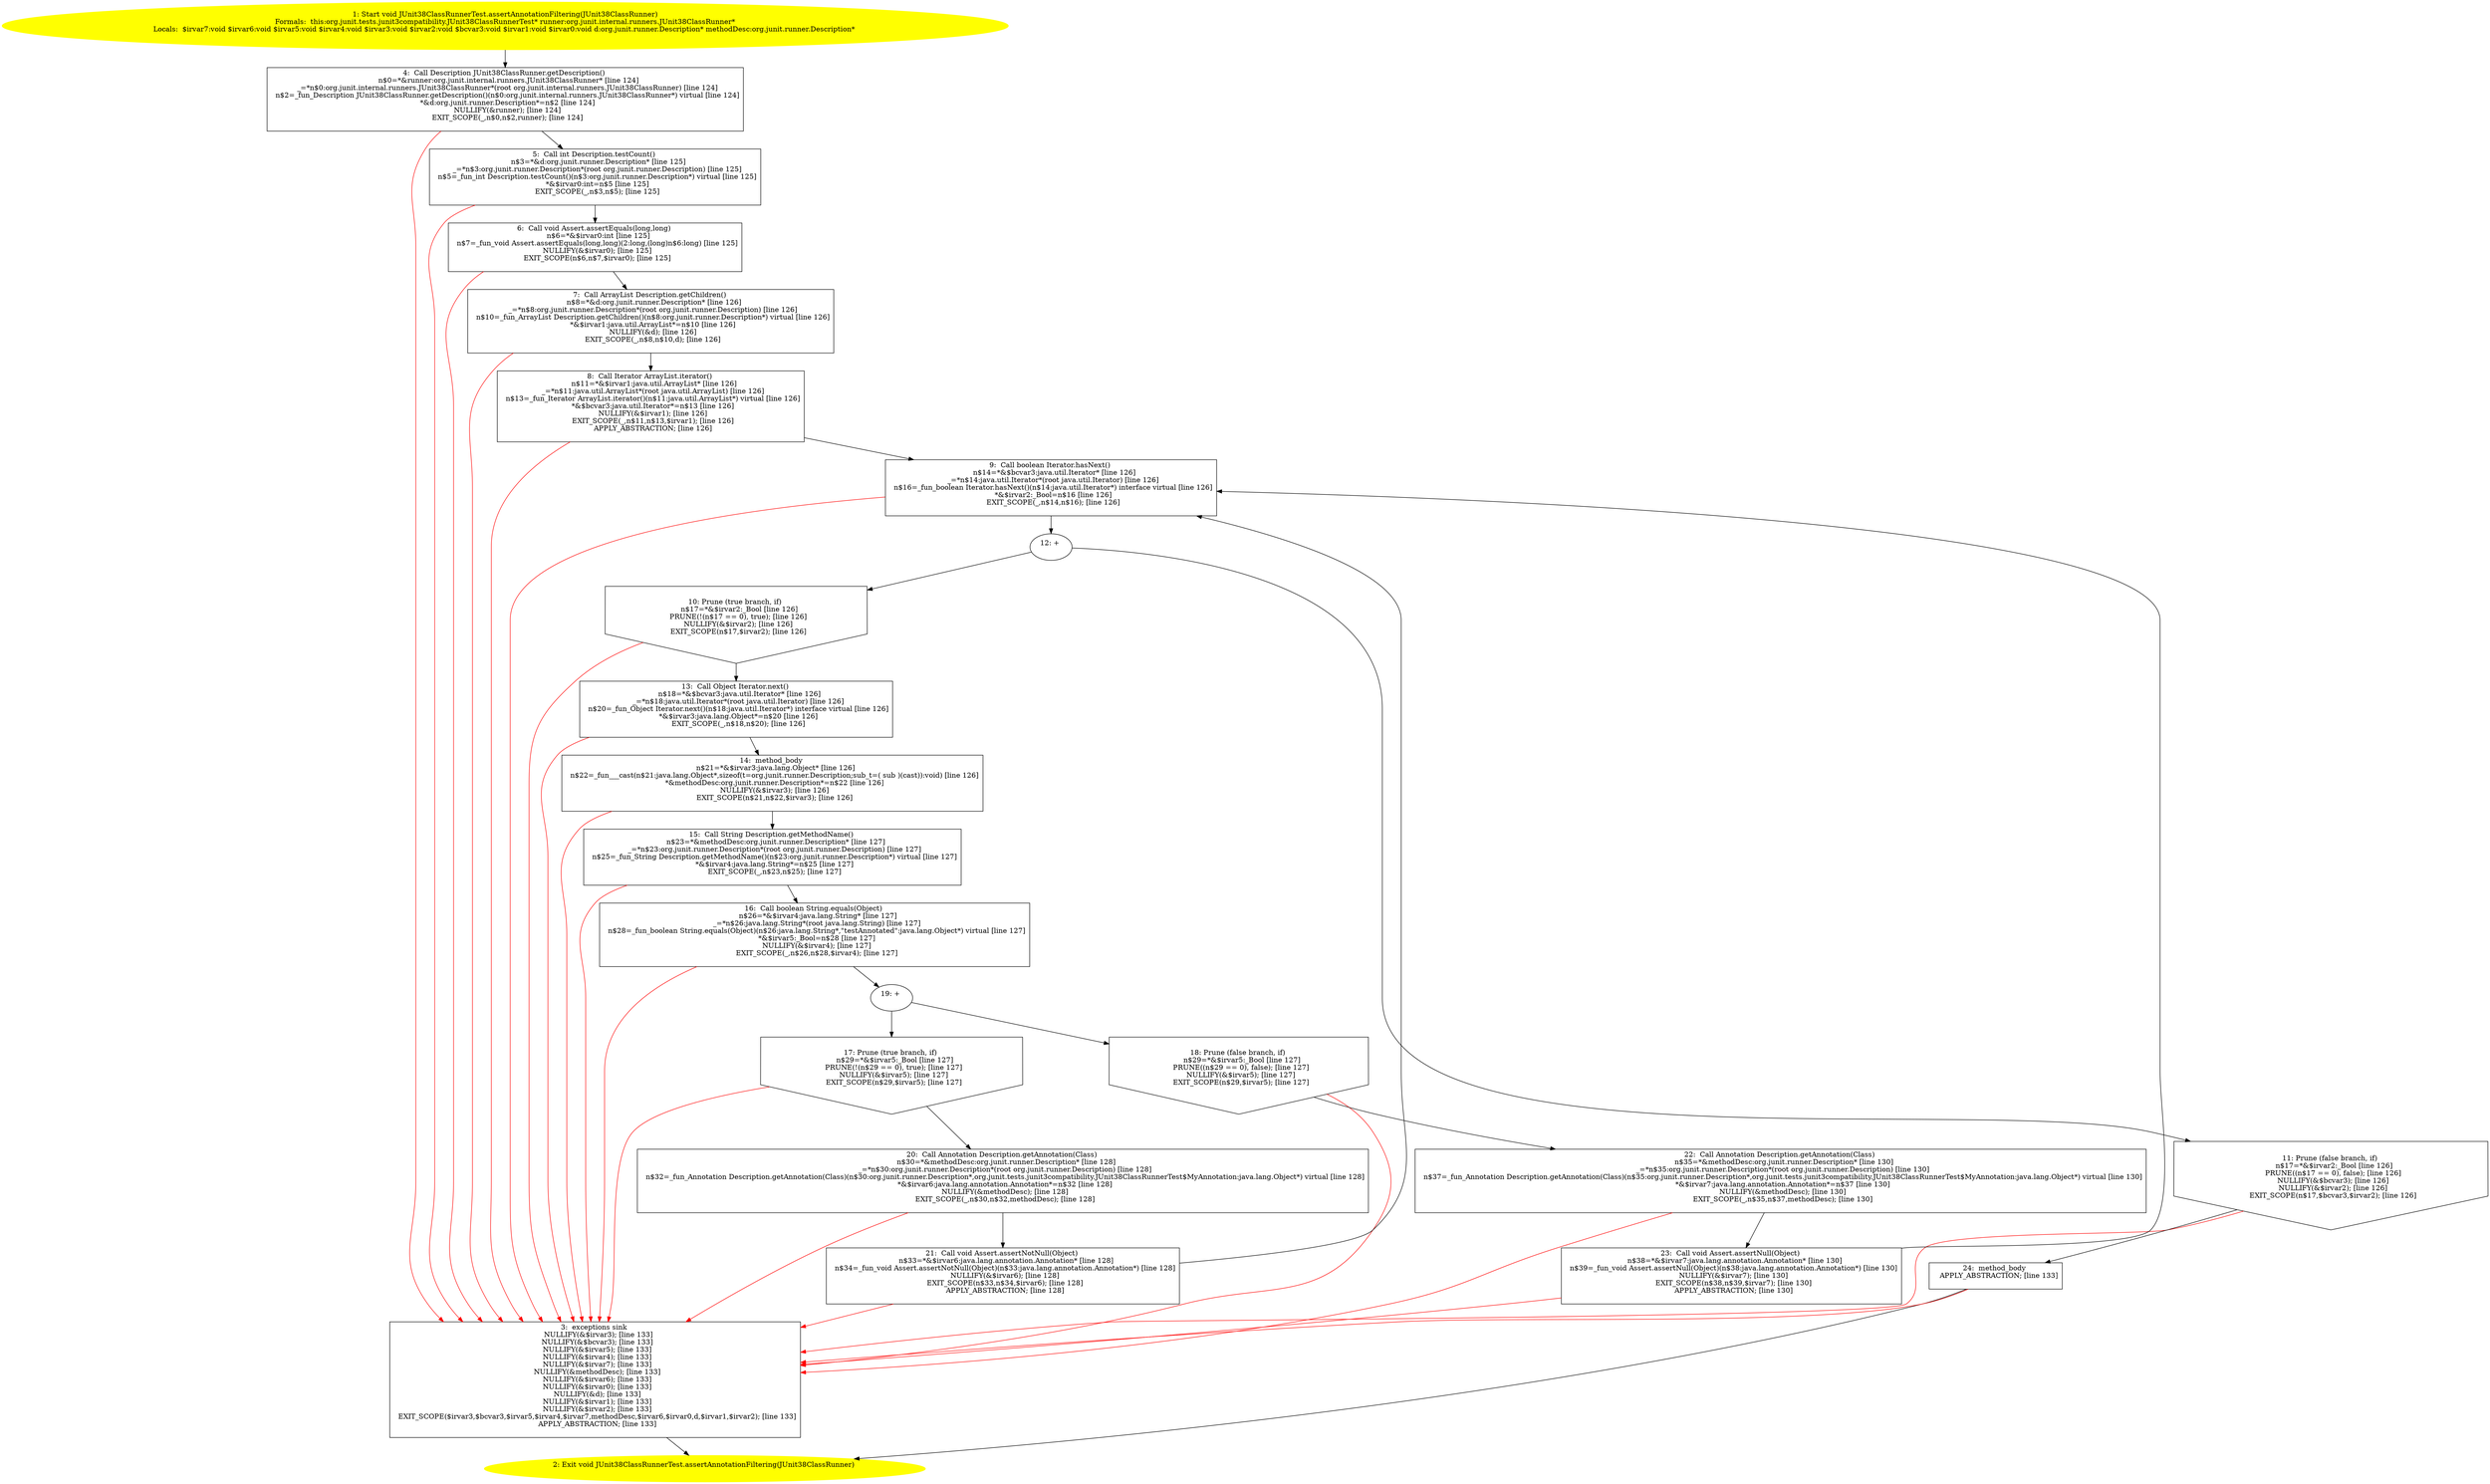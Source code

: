 /* @generated */
digraph cfg {
"org.junit.tests.junit3compatibility.JUnit38ClassRunnerTest.assertAnnotationFiltering(org.junit.inter.b2158b0809b2c3e3f54146107e4ec767_1" [label="1: Start void JUnit38ClassRunnerTest.assertAnnotationFiltering(JUnit38ClassRunner)\nFormals:  this:org.junit.tests.junit3compatibility.JUnit38ClassRunnerTest* runner:org.junit.internal.runners.JUnit38ClassRunner*\nLocals:  $irvar7:void $irvar6:void $irvar5:void $irvar4:void $irvar3:void $irvar2:void $bcvar3:void $irvar1:void $irvar0:void d:org.junit.runner.Description* methodDesc:org.junit.runner.Description* \n  " color=yellow style=filled]
	

	 "org.junit.tests.junit3compatibility.JUnit38ClassRunnerTest.assertAnnotationFiltering(org.junit.inter.b2158b0809b2c3e3f54146107e4ec767_1" -> "org.junit.tests.junit3compatibility.JUnit38ClassRunnerTest.assertAnnotationFiltering(org.junit.inter.b2158b0809b2c3e3f54146107e4ec767_4" ;
"org.junit.tests.junit3compatibility.JUnit38ClassRunnerTest.assertAnnotationFiltering(org.junit.inter.b2158b0809b2c3e3f54146107e4ec767_2" [label="2: Exit void JUnit38ClassRunnerTest.assertAnnotationFiltering(JUnit38ClassRunner) \n  " color=yellow style=filled]
	

"org.junit.tests.junit3compatibility.JUnit38ClassRunnerTest.assertAnnotationFiltering(org.junit.inter.b2158b0809b2c3e3f54146107e4ec767_3" [label="3:  exceptions sink \n   NULLIFY(&$irvar3); [line 133]\n  NULLIFY(&$bcvar3); [line 133]\n  NULLIFY(&$irvar5); [line 133]\n  NULLIFY(&$irvar4); [line 133]\n  NULLIFY(&$irvar7); [line 133]\n  NULLIFY(&methodDesc); [line 133]\n  NULLIFY(&$irvar6); [line 133]\n  NULLIFY(&$irvar0); [line 133]\n  NULLIFY(&d); [line 133]\n  NULLIFY(&$irvar1); [line 133]\n  NULLIFY(&$irvar2); [line 133]\n  EXIT_SCOPE($irvar3,$bcvar3,$irvar5,$irvar4,$irvar7,methodDesc,$irvar6,$irvar0,d,$irvar1,$irvar2); [line 133]\n  APPLY_ABSTRACTION; [line 133]\n " shape="box"]
	

	 "org.junit.tests.junit3compatibility.JUnit38ClassRunnerTest.assertAnnotationFiltering(org.junit.inter.b2158b0809b2c3e3f54146107e4ec767_3" -> "org.junit.tests.junit3compatibility.JUnit38ClassRunnerTest.assertAnnotationFiltering(org.junit.inter.b2158b0809b2c3e3f54146107e4ec767_2" ;
"org.junit.tests.junit3compatibility.JUnit38ClassRunnerTest.assertAnnotationFiltering(org.junit.inter.b2158b0809b2c3e3f54146107e4ec767_4" [label="4:  Call Description JUnit38ClassRunner.getDescription() \n   n$0=*&runner:org.junit.internal.runners.JUnit38ClassRunner* [line 124]\n  _=*n$0:org.junit.internal.runners.JUnit38ClassRunner*(root org.junit.internal.runners.JUnit38ClassRunner) [line 124]\n  n$2=_fun_Description JUnit38ClassRunner.getDescription()(n$0:org.junit.internal.runners.JUnit38ClassRunner*) virtual [line 124]\n  *&d:org.junit.runner.Description*=n$2 [line 124]\n  NULLIFY(&runner); [line 124]\n  EXIT_SCOPE(_,n$0,n$2,runner); [line 124]\n " shape="box"]
	

	 "org.junit.tests.junit3compatibility.JUnit38ClassRunnerTest.assertAnnotationFiltering(org.junit.inter.b2158b0809b2c3e3f54146107e4ec767_4" -> "org.junit.tests.junit3compatibility.JUnit38ClassRunnerTest.assertAnnotationFiltering(org.junit.inter.b2158b0809b2c3e3f54146107e4ec767_5" ;
	 "org.junit.tests.junit3compatibility.JUnit38ClassRunnerTest.assertAnnotationFiltering(org.junit.inter.b2158b0809b2c3e3f54146107e4ec767_4" -> "org.junit.tests.junit3compatibility.JUnit38ClassRunnerTest.assertAnnotationFiltering(org.junit.inter.b2158b0809b2c3e3f54146107e4ec767_3" [color="red" ];
"org.junit.tests.junit3compatibility.JUnit38ClassRunnerTest.assertAnnotationFiltering(org.junit.inter.b2158b0809b2c3e3f54146107e4ec767_5" [label="5:  Call int Description.testCount() \n   n$3=*&d:org.junit.runner.Description* [line 125]\n  _=*n$3:org.junit.runner.Description*(root org.junit.runner.Description) [line 125]\n  n$5=_fun_int Description.testCount()(n$3:org.junit.runner.Description*) virtual [line 125]\n  *&$irvar0:int=n$5 [line 125]\n  EXIT_SCOPE(_,n$3,n$5); [line 125]\n " shape="box"]
	

	 "org.junit.tests.junit3compatibility.JUnit38ClassRunnerTest.assertAnnotationFiltering(org.junit.inter.b2158b0809b2c3e3f54146107e4ec767_5" -> "org.junit.tests.junit3compatibility.JUnit38ClassRunnerTest.assertAnnotationFiltering(org.junit.inter.b2158b0809b2c3e3f54146107e4ec767_6" ;
	 "org.junit.tests.junit3compatibility.JUnit38ClassRunnerTest.assertAnnotationFiltering(org.junit.inter.b2158b0809b2c3e3f54146107e4ec767_5" -> "org.junit.tests.junit3compatibility.JUnit38ClassRunnerTest.assertAnnotationFiltering(org.junit.inter.b2158b0809b2c3e3f54146107e4ec767_3" [color="red" ];
"org.junit.tests.junit3compatibility.JUnit38ClassRunnerTest.assertAnnotationFiltering(org.junit.inter.b2158b0809b2c3e3f54146107e4ec767_6" [label="6:  Call void Assert.assertEquals(long,long) \n   n$6=*&$irvar0:int [line 125]\n  n$7=_fun_void Assert.assertEquals(long,long)(2:long,(long)n$6:long) [line 125]\n  NULLIFY(&$irvar0); [line 125]\n  EXIT_SCOPE(n$6,n$7,$irvar0); [line 125]\n " shape="box"]
	

	 "org.junit.tests.junit3compatibility.JUnit38ClassRunnerTest.assertAnnotationFiltering(org.junit.inter.b2158b0809b2c3e3f54146107e4ec767_6" -> "org.junit.tests.junit3compatibility.JUnit38ClassRunnerTest.assertAnnotationFiltering(org.junit.inter.b2158b0809b2c3e3f54146107e4ec767_7" ;
	 "org.junit.tests.junit3compatibility.JUnit38ClassRunnerTest.assertAnnotationFiltering(org.junit.inter.b2158b0809b2c3e3f54146107e4ec767_6" -> "org.junit.tests.junit3compatibility.JUnit38ClassRunnerTest.assertAnnotationFiltering(org.junit.inter.b2158b0809b2c3e3f54146107e4ec767_3" [color="red" ];
"org.junit.tests.junit3compatibility.JUnit38ClassRunnerTest.assertAnnotationFiltering(org.junit.inter.b2158b0809b2c3e3f54146107e4ec767_7" [label="7:  Call ArrayList Description.getChildren() \n   n$8=*&d:org.junit.runner.Description* [line 126]\n  _=*n$8:org.junit.runner.Description*(root org.junit.runner.Description) [line 126]\n  n$10=_fun_ArrayList Description.getChildren()(n$8:org.junit.runner.Description*) virtual [line 126]\n  *&$irvar1:java.util.ArrayList*=n$10 [line 126]\n  NULLIFY(&d); [line 126]\n  EXIT_SCOPE(_,n$8,n$10,d); [line 126]\n " shape="box"]
	

	 "org.junit.tests.junit3compatibility.JUnit38ClassRunnerTest.assertAnnotationFiltering(org.junit.inter.b2158b0809b2c3e3f54146107e4ec767_7" -> "org.junit.tests.junit3compatibility.JUnit38ClassRunnerTest.assertAnnotationFiltering(org.junit.inter.b2158b0809b2c3e3f54146107e4ec767_8" ;
	 "org.junit.tests.junit3compatibility.JUnit38ClassRunnerTest.assertAnnotationFiltering(org.junit.inter.b2158b0809b2c3e3f54146107e4ec767_7" -> "org.junit.tests.junit3compatibility.JUnit38ClassRunnerTest.assertAnnotationFiltering(org.junit.inter.b2158b0809b2c3e3f54146107e4ec767_3" [color="red" ];
"org.junit.tests.junit3compatibility.JUnit38ClassRunnerTest.assertAnnotationFiltering(org.junit.inter.b2158b0809b2c3e3f54146107e4ec767_8" [label="8:  Call Iterator ArrayList.iterator() \n   n$11=*&$irvar1:java.util.ArrayList* [line 126]\n  _=*n$11:java.util.ArrayList*(root java.util.ArrayList) [line 126]\n  n$13=_fun_Iterator ArrayList.iterator()(n$11:java.util.ArrayList*) virtual [line 126]\n  *&$bcvar3:java.util.Iterator*=n$13 [line 126]\n  NULLIFY(&$irvar1); [line 126]\n  EXIT_SCOPE(_,n$11,n$13,$irvar1); [line 126]\n  APPLY_ABSTRACTION; [line 126]\n " shape="box"]
	

	 "org.junit.tests.junit3compatibility.JUnit38ClassRunnerTest.assertAnnotationFiltering(org.junit.inter.b2158b0809b2c3e3f54146107e4ec767_8" -> "org.junit.tests.junit3compatibility.JUnit38ClassRunnerTest.assertAnnotationFiltering(org.junit.inter.b2158b0809b2c3e3f54146107e4ec767_9" ;
	 "org.junit.tests.junit3compatibility.JUnit38ClassRunnerTest.assertAnnotationFiltering(org.junit.inter.b2158b0809b2c3e3f54146107e4ec767_8" -> "org.junit.tests.junit3compatibility.JUnit38ClassRunnerTest.assertAnnotationFiltering(org.junit.inter.b2158b0809b2c3e3f54146107e4ec767_3" [color="red" ];
"org.junit.tests.junit3compatibility.JUnit38ClassRunnerTest.assertAnnotationFiltering(org.junit.inter.b2158b0809b2c3e3f54146107e4ec767_9" [label="9:  Call boolean Iterator.hasNext() \n   n$14=*&$bcvar3:java.util.Iterator* [line 126]\n  _=*n$14:java.util.Iterator*(root java.util.Iterator) [line 126]\n  n$16=_fun_boolean Iterator.hasNext()(n$14:java.util.Iterator*) interface virtual [line 126]\n  *&$irvar2:_Bool=n$16 [line 126]\n  EXIT_SCOPE(_,n$14,n$16); [line 126]\n " shape="box"]
	

	 "org.junit.tests.junit3compatibility.JUnit38ClassRunnerTest.assertAnnotationFiltering(org.junit.inter.b2158b0809b2c3e3f54146107e4ec767_9" -> "org.junit.tests.junit3compatibility.JUnit38ClassRunnerTest.assertAnnotationFiltering(org.junit.inter.b2158b0809b2c3e3f54146107e4ec767_12" ;
	 "org.junit.tests.junit3compatibility.JUnit38ClassRunnerTest.assertAnnotationFiltering(org.junit.inter.b2158b0809b2c3e3f54146107e4ec767_9" -> "org.junit.tests.junit3compatibility.JUnit38ClassRunnerTest.assertAnnotationFiltering(org.junit.inter.b2158b0809b2c3e3f54146107e4ec767_3" [color="red" ];
"org.junit.tests.junit3compatibility.JUnit38ClassRunnerTest.assertAnnotationFiltering(org.junit.inter.b2158b0809b2c3e3f54146107e4ec767_10" [label="10: Prune (true branch, if) \n   n$17=*&$irvar2:_Bool [line 126]\n  PRUNE(!(n$17 == 0), true); [line 126]\n  NULLIFY(&$irvar2); [line 126]\n  EXIT_SCOPE(n$17,$irvar2); [line 126]\n " shape="invhouse"]
	

	 "org.junit.tests.junit3compatibility.JUnit38ClassRunnerTest.assertAnnotationFiltering(org.junit.inter.b2158b0809b2c3e3f54146107e4ec767_10" -> "org.junit.tests.junit3compatibility.JUnit38ClassRunnerTest.assertAnnotationFiltering(org.junit.inter.b2158b0809b2c3e3f54146107e4ec767_13" ;
	 "org.junit.tests.junit3compatibility.JUnit38ClassRunnerTest.assertAnnotationFiltering(org.junit.inter.b2158b0809b2c3e3f54146107e4ec767_10" -> "org.junit.tests.junit3compatibility.JUnit38ClassRunnerTest.assertAnnotationFiltering(org.junit.inter.b2158b0809b2c3e3f54146107e4ec767_3" [color="red" ];
"org.junit.tests.junit3compatibility.JUnit38ClassRunnerTest.assertAnnotationFiltering(org.junit.inter.b2158b0809b2c3e3f54146107e4ec767_11" [label="11: Prune (false branch, if) \n   n$17=*&$irvar2:_Bool [line 126]\n  PRUNE((n$17 == 0), false); [line 126]\n  NULLIFY(&$bcvar3); [line 126]\n  NULLIFY(&$irvar2); [line 126]\n  EXIT_SCOPE(n$17,$bcvar3,$irvar2); [line 126]\n " shape="invhouse"]
	

	 "org.junit.tests.junit3compatibility.JUnit38ClassRunnerTest.assertAnnotationFiltering(org.junit.inter.b2158b0809b2c3e3f54146107e4ec767_11" -> "org.junit.tests.junit3compatibility.JUnit38ClassRunnerTest.assertAnnotationFiltering(org.junit.inter.b2158b0809b2c3e3f54146107e4ec767_24" ;
	 "org.junit.tests.junit3compatibility.JUnit38ClassRunnerTest.assertAnnotationFiltering(org.junit.inter.b2158b0809b2c3e3f54146107e4ec767_11" -> "org.junit.tests.junit3compatibility.JUnit38ClassRunnerTest.assertAnnotationFiltering(org.junit.inter.b2158b0809b2c3e3f54146107e4ec767_3" [color="red" ];
"org.junit.tests.junit3compatibility.JUnit38ClassRunnerTest.assertAnnotationFiltering(org.junit.inter.b2158b0809b2c3e3f54146107e4ec767_12" [label="12: + \n  " ]
	

	 "org.junit.tests.junit3compatibility.JUnit38ClassRunnerTest.assertAnnotationFiltering(org.junit.inter.b2158b0809b2c3e3f54146107e4ec767_12" -> "org.junit.tests.junit3compatibility.JUnit38ClassRunnerTest.assertAnnotationFiltering(org.junit.inter.b2158b0809b2c3e3f54146107e4ec767_10" ;
	 "org.junit.tests.junit3compatibility.JUnit38ClassRunnerTest.assertAnnotationFiltering(org.junit.inter.b2158b0809b2c3e3f54146107e4ec767_12" -> "org.junit.tests.junit3compatibility.JUnit38ClassRunnerTest.assertAnnotationFiltering(org.junit.inter.b2158b0809b2c3e3f54146107e4ec767_11" ;
"org.junit.tests.junit3compatibility.JUnit38ClassRunnerTest.assertAnnotationFiltering(org.junit.inter.b2158b0809b2c3e3f54146107e4ec767_13" [label="13:  Call Object Iterator.next() \n   n$18=*&$bcvar3:java.util.Iterator* [line 126]\n  _=*n$18:java.util.Iterator*(root java.util.Iterator) [line 126]\n  n$20=_fun_Object Iterator.next()(n$18:java.util.Iterator*) interface virtual [line 126]\n  *&$irvar3:java.lang.Object*=n$20 [line 126]\n  EXIT_SCOPE(_,n$18,n$20); [line 126]\n " shape="box"]
	

	 "org.junit.tests.junit3compatibility.JUnit38ClassRunnerTest.assertAnnotationFiltering(org.junit.inter.b2158b0809b2c3e3f54146107e4ec767_13" -> "org.junit.tests.junit3compatibility.JUnit38ClassRunnerTest.assertAnnotationFiltering(org.junit.inter.b2158b0809b2c3e3f54146107e4ec767_14" ;
	 "org.junit.tests.junit3compatibility.JUnit38ClassRunnerTest.assertAnnotationFiltering(org.junit.inter.b2158b0809b2c3e3f54146107e4ec767_13" -> "org.junit.tests.junit3compatibility.JUnit38ClassRunnerTest.assertAnnotationFiltering(org.junit.inter.b2158b0809b2c3e3f54146107e4ec767_3" [color="red" ];
"org.junit.tests.junit3compatibility.JUnit38ClassRunnerTest.assertAnnotationFiltering(org.junit.inter.b2158b0809b2c3e3f54146107e4ec767_14" [label="14:  method_body \n   n$21=*&$irvar3:java.lang.Object* [line 126]\n  n$22=_fun___cast(n$21:java.lang.Object*,sizeof(t=org.junit.runner.Description;sub_t=( sub )(cast)):void) [line 126]\n  *&methodDesc:org.junit.runner.Description*=n$22 [line 126]\n  NULLIFY(&$irvar3); [line 126]\n  EXIT_SCOPE(n$21,n$22,$irvar3); [line 126]\n " shape="box"]
	

	 "org.junit.tests.junit3compatibility.JUnit38ClassRunnerTest.assertAnnotationFiltering(org.junit.inter.b2158b0809b2c3e3f54146107e4ec767_14" -> "org.junit.tests.junit3compatibility.JUnit38ClassRunnerTest.assertAnnotationFiltering(org.junit.inter.b2158b0809b2c3e3f54146107e4ec767_15" ;
	 "org.junit.tests.junit3compatibility.JUnit38ClassRunnerTest.assertAnnotationFiltering(org.junit.inter.b2158b0809b2c3e3f54146107e4ec767_14" -> "org.junit.tests.junit3compatibility.JUnit38ClassRunnerTest.assertAnnotationFiltering(org.junit.inter.b2158b0809b2c3e3f54146107e4ec767_3" [color="red" ];
"org.junit.tests.junit3compatibility.JUnit38ClassRunnerTest.assertAnnotationFiltering(org.junit.inter.b2158b0809b2c3e3f54146107e4ec767_15" [label="15:  Call String Description.getMethodName() \n   n$23=*&methodDesc:org.junit.runner.Description* [line 127]\n  _=*n$23:org.junit.runner.Description*(root org.junit.runner.Description) [line 127]\n  n$25=_fun_String Description.getMethodName()(n$23:org.junit.runner.Description*) virtual [line 127]\n  *&$irvar4:java.lang.String*=n$25 [line 127]\n  EXIT_SCOPE(_,n$23,n$25); [line 127]\n " shape="box"]
	

	 "org.junit.tests.junit3compatibility.JUnit38ClassRunnerTest.assertAnnotationFiltering(org.junit.inter.b2158b0809b2c3e3f54146107e4ec767_15" -> "org.junit.tests.junit3compatibility.JUnit38ClassRunnerTest.assertAnnotationFiltering(org.junit.inter.b2158b0809b2c3e3f54146107e4ec767_16" ;
	 "org.junit.tests.junit3compatibility.JUnit38ClassRunnerTest.assertAnnotationFiltering(org.junit.inter.b2158b0809b2c3e3f54146107e4ec767_15" -> "org.junit.tests.junit3compatibility.JUnit38ClassRunnerTest.assertAnnotationFiltering(org.junit.inter.b2158b0809b2c3e3f54146107e4ec767_3" [color="red" ];
"org.junit.tests.junit3compatibility.JUnit38ClassRunnerTest.assertAnnotationFiltering(org.junit.inter.b2158b0809b2c3e3f54146107e4ec767_16" [label="16:  Call boolean String.equals(Object) \n   n$26=*&$irvar4:java.lang.String* [line 127]\n  _=*n$26:java.lang.String*(root java.lang.String) [line 127]\n  n$28=_fun_boolean String.equals(Object)(n$26:java.lang.String*,\"testAnnotated\":java.lang.Object*) virtual [line 127]\n  *&$irvar5:_Bool=n$28 [line 127]\n  NULLIFY(&$irvar4); [line 127]\n  EXIT_SCOPE(_,n$26,n$28,$irvar4); [line 127]\n " shape="box"]
	

	 "org.junit.tests.junit3compatibility.JUnit38ClassRunnerTest.assertAnnotationFiltering(org.junit.inter.b2158b0809b2c3e3f54146107e4ec767_16" -> "org.junit.tests.junit3compatibility.JUnit38ClassRunnerTest.assertAnnotationFiltering(org.junit.inter.b2158b0809b2c3e3f54146107e4ec767_19" ;
	 "org.junit.tests.junit3compatibility.JUnit38ClassRunnerTest.assertAnnotationFiltering(org.junit.inter.b2158b0809b2c3e3f54146107e4ec767_16" -> "org.junit.tests.junit3compatibility.JUnit38ClassRunnerTest.assertAnnotationFiltering(org.junit.inter.b2158b0809b2c3e3f54146107e4ec767_3" [color="red" ];
"org.junit.tests.junit3compatibility.JUnit38ClassRunnerTest.assertAnnotationFiltering(org.junit.inter.b2158b0809b2c3e3f54146107e4ec767_17" [label="17: Prune (true branch, if) \n   n$29=*&$irvar5:_Bool [line 127]\n  PRUNE(!(n$29 == 0), true); [line 127]\n  NULLIFY(&$irvar5); [line 127]\n  EXIT_SCOPE(n$29,$irvar5); [line 127]\n " shape="invhouse"]
	

	 "org.junit.tests.junit3compatibility.JUnit38ClassRunnerTest.assertAnnotationFiltering(org.junit.inter.b2158b0809b2c3e3f54146107e4ec767_17" -> "org.junit.tests.junit3compatibility.JUnit38ClassRunnerTest.assertAnnotationFiltering(org.junit.inter.b2158b0809b2c3e3f54146107e4ec767_20" ;
	 "org.junit.tests.junit3compatibility.JUnit38ClassRunnerTest.assertAnnotationFiltering(org.junit.inter.b2158b0809b2c3e3f54146107e4ec767_17" -> "org.junit.tests.junit3compatibility.JUnit38ClassRunnerTest.assertAnnotationFiltering(org.junit.inter.b2158b0809b2c3e3f54146107e4ec767_3" [color="red" ];
"org.junit.tests.junit3compatibility.JUnit38ClassRunnerTest.assertAnnotationFiltering(org.junit.inter.b2158b0809b2c3e3f54146107e4ec767_18" [label="18: Prune (false branch, if) \n   n$29=*&$irvar5:_Bool [line 127]\n  PRUNE((n$29 == 0), false); [line 127]\n  NULLIFY(&$irvar5); [line 127]\n  EXIT_SCOPE(n$29,$irvar5); [line 127]\n " shape="invhouse"]
	

	 "org.junit.tests.junit3compatibility.JUnit38ClassRunnerTest.assertAnnotationFiltering(org.junit.inter.b2158b0809b2c3e3f54146107e4ec767_18" -> "org.junit.tests.junit3compatibility.JUnit38ClassRunnerTest.assertAnnotationFiltering(org.junit.inter.b2158b0809b2c3e3f54146107e4ec767_22" ;
	 "org.junit.tests.junit3compatibility.JUnit38ClassRunnerTest.assertAnnotationFiltering(org.junit.inter.b2158b0809b2c3e3f54146107e4ec767_18" -> "org.junit.tests.junit3compatibility.JUnit38ClassRunnerTest.assertAnnotationFiltering(org.junit.inter.b2158b0809b2c3e3f54146107e4ec767_3" [color="red" ];
"org.junit.tests.junit3compatibility.JUnit38ClassRunnerTest.assertAnnotationFiltering(org.junit.inter.b2158b0809b2c3e3f54146107e4ec767_19" [label="19: + \n  " ]
	

	 "org.junit.tests.junit3compatibility.JUnit38ClassRunnerTest.assertAnnotationFiltering(org.junit.inter.b2158b0809b2c3e3f54146107e4ec767_19" -> "org.junit.tests.junit3compatibility.JUnit38ClassRunnerTest.assertAnnotationFiltering(org.junit.inter.b2158b0809b2c3e3f54146107e4ec767_17" ;
	 "org.junit.tests.junit3compatibility.JUnit38ClassRunnerTest.assertAnnotationFiltering(org.junit.inter.b2158b0809b2c3e3f54146107e4ec767_19" -> "org.junit.tests.junit3compatibility.JUnit38ClassRunnerTest.assertAnnotationFiltering(org.junit.inter.b2158b0809b2c3e3f54146107e4ec767_18" ;
"org.junit.tests.junit3compatibility.JUnit38ClassRunnerTest.assertAnnotationFiltering(org.junit.inter.b2158b0809b2c3e3f54146107e4ec767_20" [label="20:  Call Annotation Description.getAnnotation(Class) \n   n$30=*&methodDesc:org.junit.runner.Description* [line 128]\n  _=*n$30:org.junit.runner.Description*(root org.junit.runner.Description) [line 128]\n  n$32=_fun_Annotation Description.getAnnotation(Class)(n$30:org.junit.runner.Description*,org.junit.tests.junit3compatibility.JUnit38ClassRunnerTest$MyAnnotation:java.lang.Object*) virtual [line 128]\n  *&$irvar6:java.lang.annotation.Annotation*=n$32 [line 128]\n  NULLIFY(&methodDesc); [line 128]\n  EXIT_SCOPE(_,n$30,n$32,methodDesc); [line 128]\n " shape="box"]
	

	 "org.junit.tests.junit3compatibility.JUnit38ClassRunnerTest.assertAnnotationFiltering(org.junit.inter.b2158b0809b2c3e3f54146107e4ec767_20" -> "org.junit.tests.junit3compatibility.JUnit38ClassRunnerTest.assertAnnotationFiltering(org.junit.inter.b2158b0809b2c3e3f54146107e4ec767_21" ;
	 "org.junit.tests.junit3compatibility.JUnit38ClassRunnerTest.assertAnnotationFiltering(org.junit.inter.b2158b0809b2c3e3f54146107e4ec767_20" -> "org.junit.tests.junit3compatibility.JUnit38ClassRunnerTest.assertAnnotationFiltering(org.junit.inter.b2158b0809b2c3e3f54146107e4ec767_3" [color="red" ];
"org.junit.tests.junit3compatibility.JUnit38ClassRunnerTest.assertAnnotationFiltering(org.junit.inter.b2158b0809b2c3e3f54146107e4ec767_21" [label="21:  Call void Assert.assertNotNull(Object) \n   n$33=*&$irvar6:java.lang.annotation.Annotation* [line 128]\n  n$34=_fun_void Assert.assertNotNull(Object)(n$33:java.lang.annotation.Annotation*) [line 128]\n  NULLIFY(&$irvar6); [line 128]\n  EXIT_SCOPE(n$33,n$34,$irvar6); [line 128]\n  APPLY_ABSTRACTION; [line 128]\n " shape="box"]
	

	 "org.junit.tests.junit3compatibility.JUnit38ClassRunnerTest.assertAnnotationFiltering(org.junit.inter.b2158b0809b2c3e3f54146107e4ec767_21" -> "org.junit.tests.junit3compatibility.JUnit38ClassRunnerTest.assertAnnotationFiltering(org.junit.inter.b2158b0809b2c3e3f54146107e4ec767_9" ;
	 "org.junit.tests.junit3compatibility.JUnit38ClassRunnerTest.assertAnnotationFiltering(org.junit.inter.b2158b0809b2c3e3f54146107e4ec767_21" -> "org.junit.tests.junit3compatibility.JUnit38ClassRunnerTest.assertAnnotationFiltering(org.junit.inter.b2158b0809b2c3e3f54146107e4ec767_3" [color="red" ];
"org.junit.tests.junit3compatibility.JUnit38ClassRunnerTest.assertAnnotationFiltering(org.junit.inter.b2158b0809b2c3e3f54146107e4ec767_22" [label="22:  Call Annotation Description.getAnnotation(Class) \n   n$35=*&methodDesc:org.junit.runner.Description* [line 130]\n  _=*n$35:org.junit.runner.Description*(root org.junit.runner.Description) [line 130]\n  n$37=_fun_Annotation Description.getAnnotation(Class)(n$35:org.junit.runner.Description*,org.junit.tests.junit3compatibility.JUnit38ClassRunnerTest$MyAnnotation:java.lang.Object*) virtual [line 130]\n  *&$irvar7:java.lang.annotation.Annotation*=n$37 [line 130]\n  NULLIFY(&methodDesc); [line 130]\n  EXIT_SCOPE(_,n$35,n$37,methodDesc); [line 130]\n " shape="box"]
	

	 "org.junit.tests.junit3compatibility.JUnit38ClassRunnerTest.assertAnnotationFiltering(org.junit.inter.b2158b0809b2c3e3f54146107e4ec767_22" -> "org.junit.tests.junit3compatibility.JUnit38ClassRunnerTest.assertAnnotationFiltering(org.junit.inter.b2158b0809b2c3e3f54146107e4ec767_23" ;
	 "org.junit.tests.junit3compatibility.JUnit38ClassRunnerTest.assertAnnotationFiltering(org.junit.inter.b2158b0809b2c3e3f54146107e4ec767_22" -> "org.junit.tests.junit3compatibility.JUnit38ClassRunnerTest.assertAnnotationFiltering(org.junit.inter.b2158b0809b2c3e3f54146107e4ec767_3" [color="red" ];
"org.junit.tests.junit3compatibility.JUnit38ClassRunnerTest.assertAnnotationFiltering(org.junit.inter.b2158b0809b2c3e3f54146107e4ec767_23" [label="23:  Call void Assert.assertNull(Object) \n   n$38=*&$irvar7:java.lang.annotation.Annotation* [line 130]\n  n$39=_fun_void Assert.assertNull(Object)(n$38:java.lang.annotation.Annotation*) [line 130]\n  NULLIFY(&$irvar7); [line 130]\n  EXIT_SCOPE(n$38,n$39,$irvar7); [line 130]\n  APPLY_ABSTRACTION; [line 130]\n " shape="box"]
	

	 "org.junit.tests.junit3compatibility.JUnit38ClassRunnerTest.assertAnnotationFiltering(org.junit.inter.b2158b0809b2c3e3f54146107e4ec767_23" -> "org.junit.tests.junit3compatibility.JUnit38ClassRunnerTest.assertAnnotationFiltering(org.junit.inter.b2158b0809b2c3e3f54146107e4ec767_9" ;
	 "org.junit.tests.junit3compatibility.JUnit38ClassRunnerTest.assertAnnotationFiltering(org.junit.inter.b2158b0809b2c3e3f54146107e4ec767_23" -> "org.junit.tests.junit3compatibility.JUnit38ClassRunnerTest.assertAnnotationFiltering(org.junit.inter.b2158b0809b2c3e3f54146107e4ec767_3" [color="red" ];
"org.junit.tests.junit3compatibility.JUnit38ClassRunnerTest.assertAnnotationFiltering(org.junit.inter.b2158b0809b2c3e3f54146107e4ec767_24" [label="24:  method_body \n   APPLY_ABSTRACTION; [line 133]\n " shape="box"]
	

	 "org.junit.tests.junit3compatibility.JUnit38ClassRunnerTest.assertAnnotationFiltering(org.junit.inter.b2158b0809b2c3e3f54146107e4ec767_24" -> "org.junit.tests.junit3compatibility.JUnit38ClassRunnerTest.assertAnnotationFiltering(org.junit.inter.b2158b0809b2c3e3f54146107e4ec767_2" ;
	 "org.junit.tests.junit3compatibility.JUnit38ClassRunnerTest.assertAnnotationFiltering(org.junit.inter.b2158b0809b2c3e3f54146107e4ec767_24" -> "org.junit.tests.junit3compatibility.JUnit38ClassRunnerTest.assertAnnotationFiltering(org.junit.inter.b2158b0809b2c3e3f54146107e4ec767_3" [color="red" ];
}
